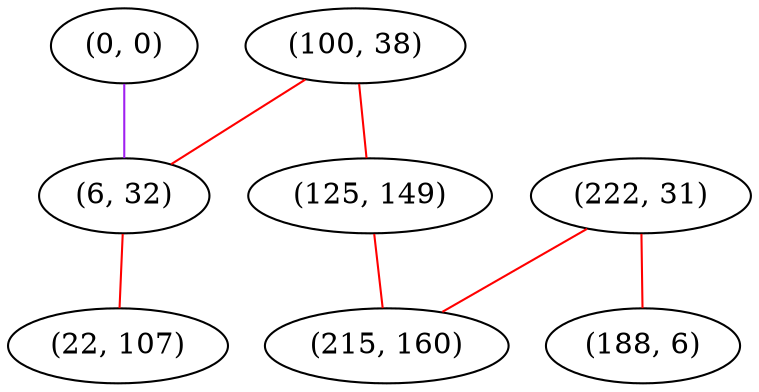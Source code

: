 graph "" {
"(0, 0)";
"(100, 38)";
"(125, 149)";
"(6, 32)";
"(222, 31)";
"(22, 107)";
"(215, 160)";
"(188, 6)";
"(0, 0)" -- "(6, 32)"  [color=purple, key=0, weight=4];
"(100, 38)" -- "(6, 32)"  [color=red, key=0, weight=1];
"(100, 38)" -- "(125, 149)"  [color=red, key=0, weight=1];
"(125, 149)" -- "(215, 160)"  [color=red, key=0, weight=1];
"(6, 32)" -- "(22, 107)"  [color=red, key=0, weight=1];
"(222, 31)" -- "(215, 160)"  [color=red, key=0, weight=1];
"(222, 31)" -- "(188, 6)"  [color=red, key=0, weight=1];
}
